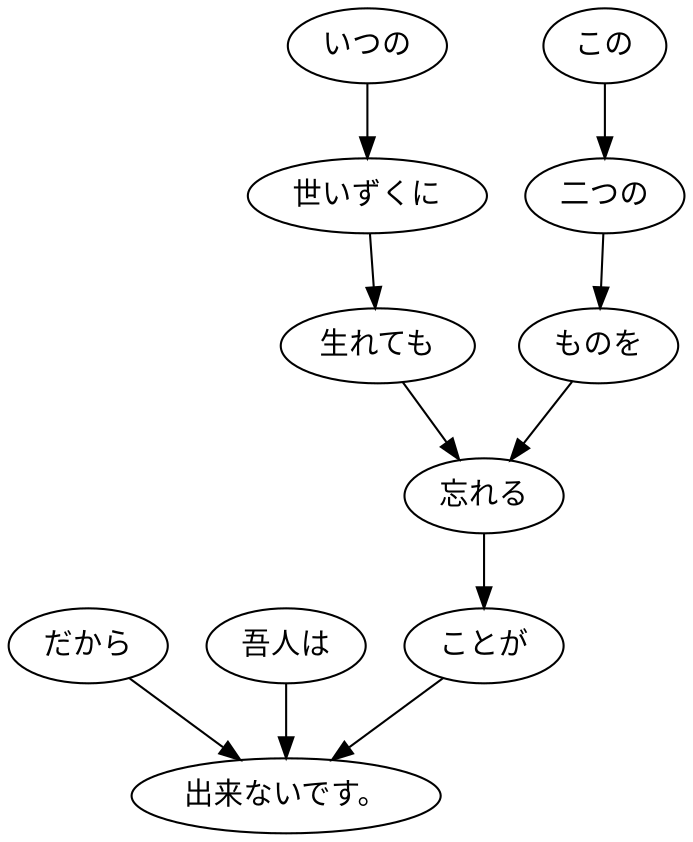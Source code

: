 digraph graph8802 {
	node0 [label="だから"];
	node1 [label="吾人は"];
	node2 [label="いつの"];
	node3 [label="世いずくに"];
	node4 [label="生れても"];
	node5 [label="この"];
	node6 [label="二つの"];
	node7 [label="ものを"];
	node8 [label="忘れる"];
	node9 [label="ことが"];
	node10 [label="出来ないです。"];
	node0 -> node10;
	node1 -> node10;
	node2 -> node3;
	node3 -> node4;
	node4 -> node8;
	node5 -> node6;
	node6 -> node7;
	node7 -> node8;
	node8 -> node9;
	node9 -> node10;
}
